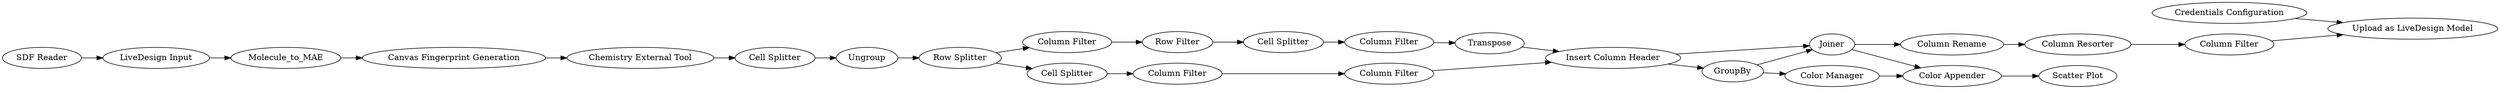 digraph {
	8239 -> 15192
	16180 -> 16181
	15147 -> 15200
	15145 -> 15197
	16181 -> 15252
	15199 -> 15202
	15199 -> 15200
	15143 -> 15145
	15139 -> 15196
	15252 -> 16
	44 -> 8239
	453 -> 16
	15200 -> 16180
	15146 -> 15147
	16191 -> 44
	15197 -> 15150
	15144 -> 15152
	15417 -> 16179
	15152 -> 15147
	15201 -> 15198
	15196 -> 15144
	15202 -> 15201
	15200 -> 15201
	15139 -> 15143
	15192 -> 15132
	15150 -> 15146
	16179 -> 16191
	15147 -> 15199
	15132 -> 15139
	15200 [label=Joiner]
	15147 [label="Insert Column Header"]
	15198 [label="Scatter Plot"]
	8239 [label="Chemistry External Tool"]
	15199 [label=GroupBy]
	15143 [label="Column Filter"]
	15150 [label="Column Filter"]
	15192 [label="Cell Splitter"]
	15132 [label=Ungroup]
	15201 [label="Color Appender"]
	15202 [label="Color Manager"]
	15196 [label="Cell Splitter"]
	16 [label="Upload as LiveDesign Model"]
	15417 [label="SDF Reader"]
	16181 [label="Column Resorter"]
	16180 [label="Column Rename"]
	15197 [label="Cell Splitter"]
	453 [label="Credentials Configuration"]
	16179 [label="LiveDesign Input"]
	15139 [label="Row Splitter"]
	15144 [label="Column Filter"]
	44 [label="Canvas Fingerprint Generation"]
	15152 [label="Column Filter"]
	15145 [label="Row Filter"]
	15252 [label="Column Filter"]
	15146 [label=Transpose]
	16191 [label=Molecule_to_MAE]
	rankdir=LR
}
